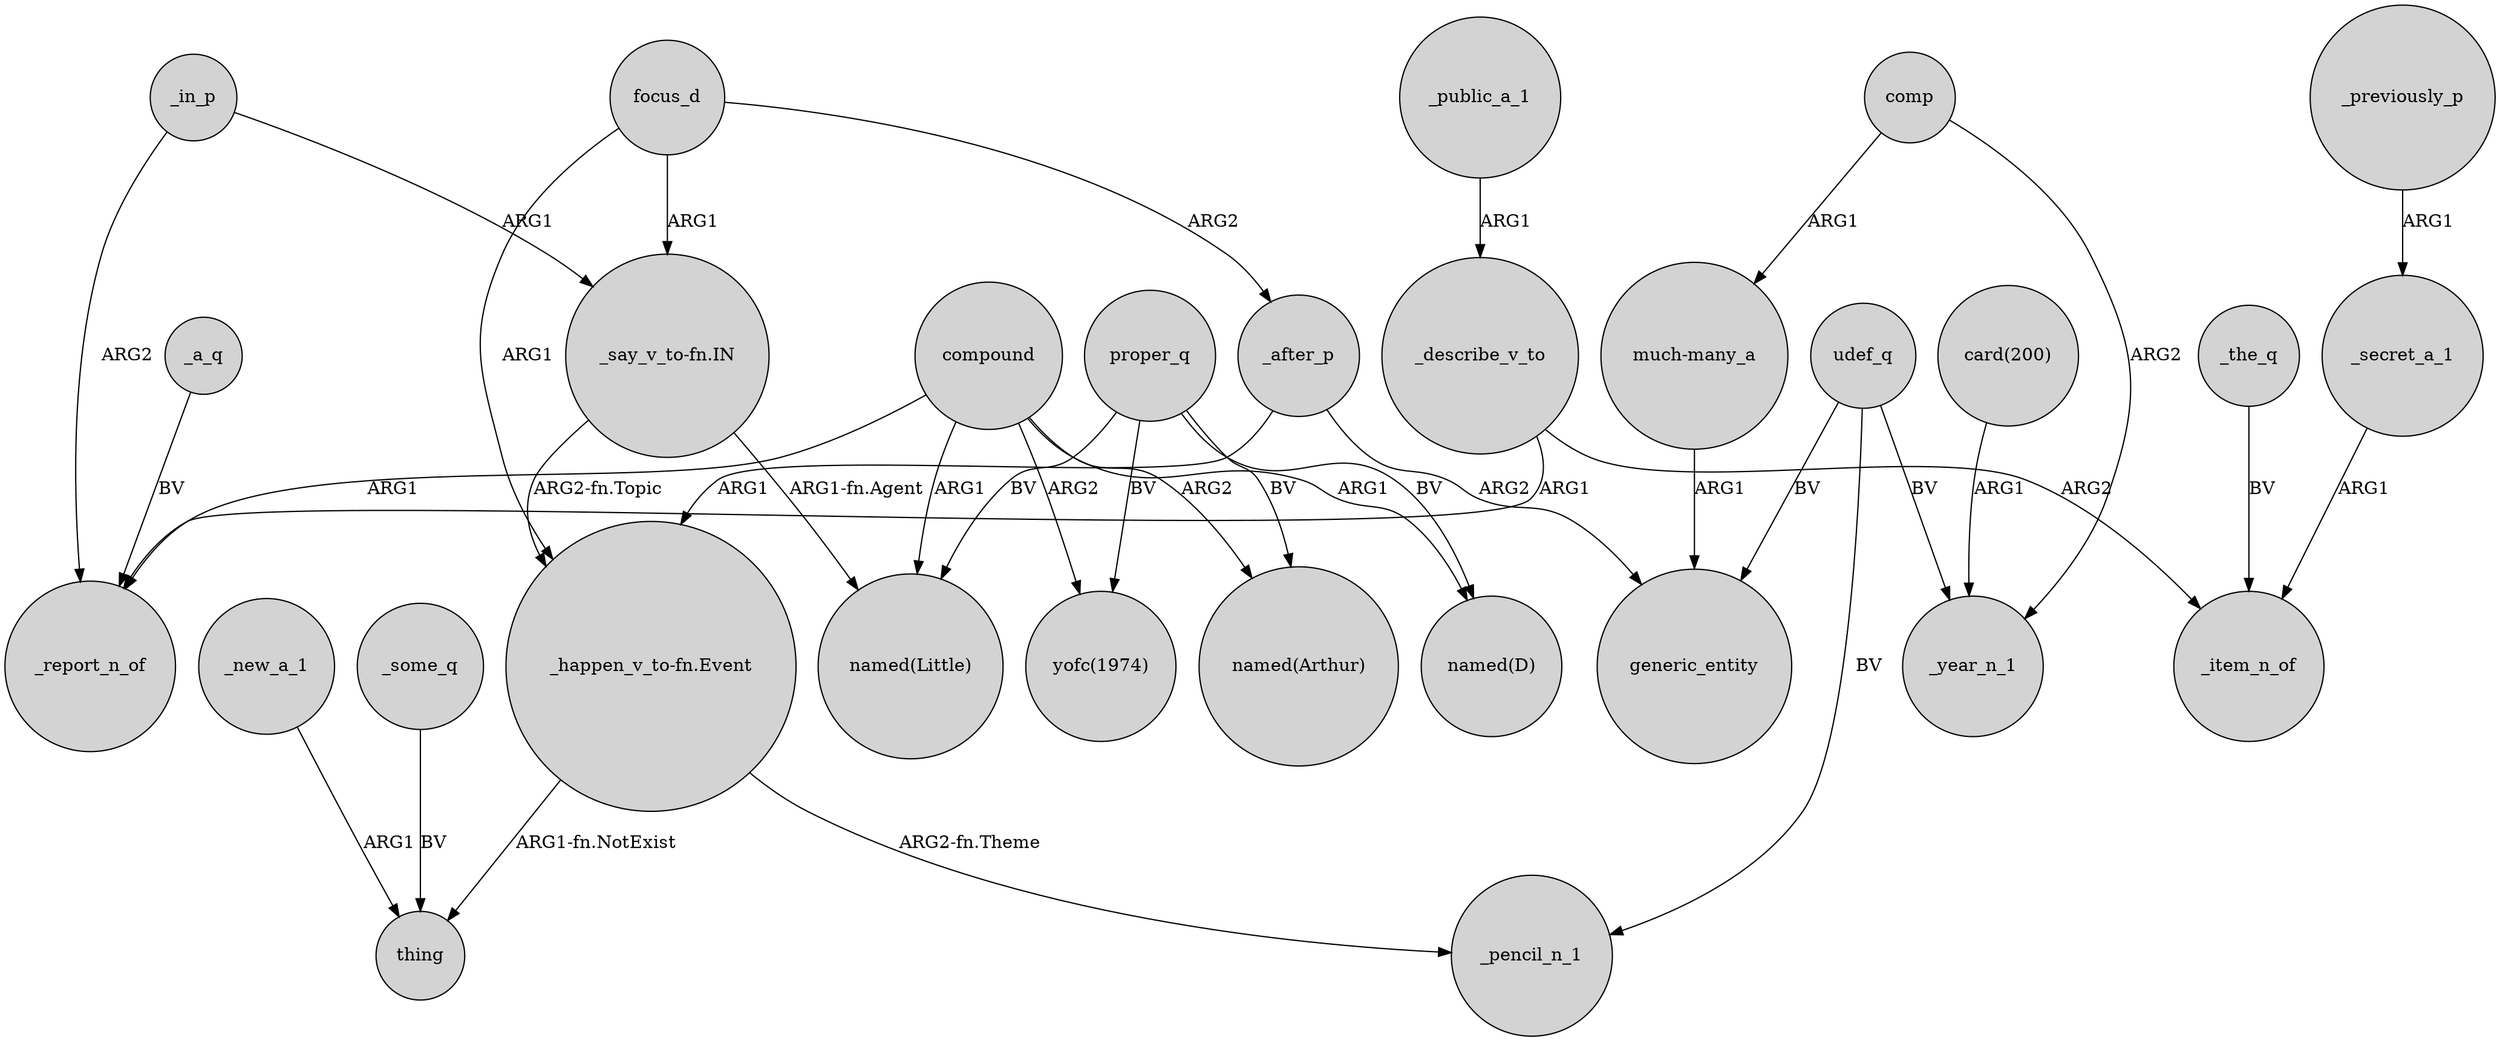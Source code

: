 digraph {
	node [shape=circle style=filled]
	_a_q -> _report_n_of [label=BV]
	_new_a_1 -> thing [label=ARG1]
	compound -> _report_n_of [label=ARG1]
	_the_q -> _item_n_of [label=BV]
	udef_q -> generic_entity [label=BV]
	focus_d -> _after_p [label=ARG2]
	"card(200)" -> _year_n_1 [label=ARG1]
	_some_q -> thing [label=BV]
	_in_p -> "_say_v_to-fn.IN" [label=ARG1]
	"_happen_v_to-fn.Event" -> thing [label="ARG1-fn.NotExist"]
	"_happen_v_to-fn.Event" -> _pencil_n_1 [label="ARG2-fn.Theme"]
	"much-many_a" -> generic_entity [label=ARG1]
	_in_p -> _report_n_of [label=ARG2]
	proper_q -> "named(Little)" [label=BV]
	_secret_a_1 -> _item_n_of [label=ARG1]
	"_say_v_to-fn.IN" -> "named(Little)" [label="ARG1-fn.Agent"]
	_describe_v_to -> _report_n_of [label=ARG1]
	_previously_p -> _secret_a_1 [label=ARG1]
	_public_a_1 -> _describe_v_to [label=ARG1]
	comp -> "much-many_a" [label=ARG1]
	compound -> "named(D)" [label=ARG1]
	_after_p -> generic_entity [label=ARG2]
	"_say_v_to-fn.IN" -> "_happen_v_to-fn.Event" [label="ARG2-fn.Topic"]
	compound -> "yofc(1974)" [label=ARG2]
	_describe_v_to -> _item_n_of [label=ARG2]
	_after_p -> "_happen_v_to-fn.Event" [label=ARG1]
	proper_q -> "named(D)" [label=BV]
	udef_q -> _year_n_1 [label=BV]
	comp -> _year_n_1 [label=ARG2]
	udef_q -> _pencil_n_1 [label=BV]
	proper_q -> "yofc(1974)" [label=BV]
	compound -> "named(Little)" [label=ARG1]
	compound -> "named(Arthur)" [label=ARG2]
	focus_d -> "_happen_v_to-fn.Event" [label=ARG1]
	focus_d -> "_say_v_to-fn.IN" [label=ARG1]
	proper_q -> "named(Arthur)" [label=BV]
}
